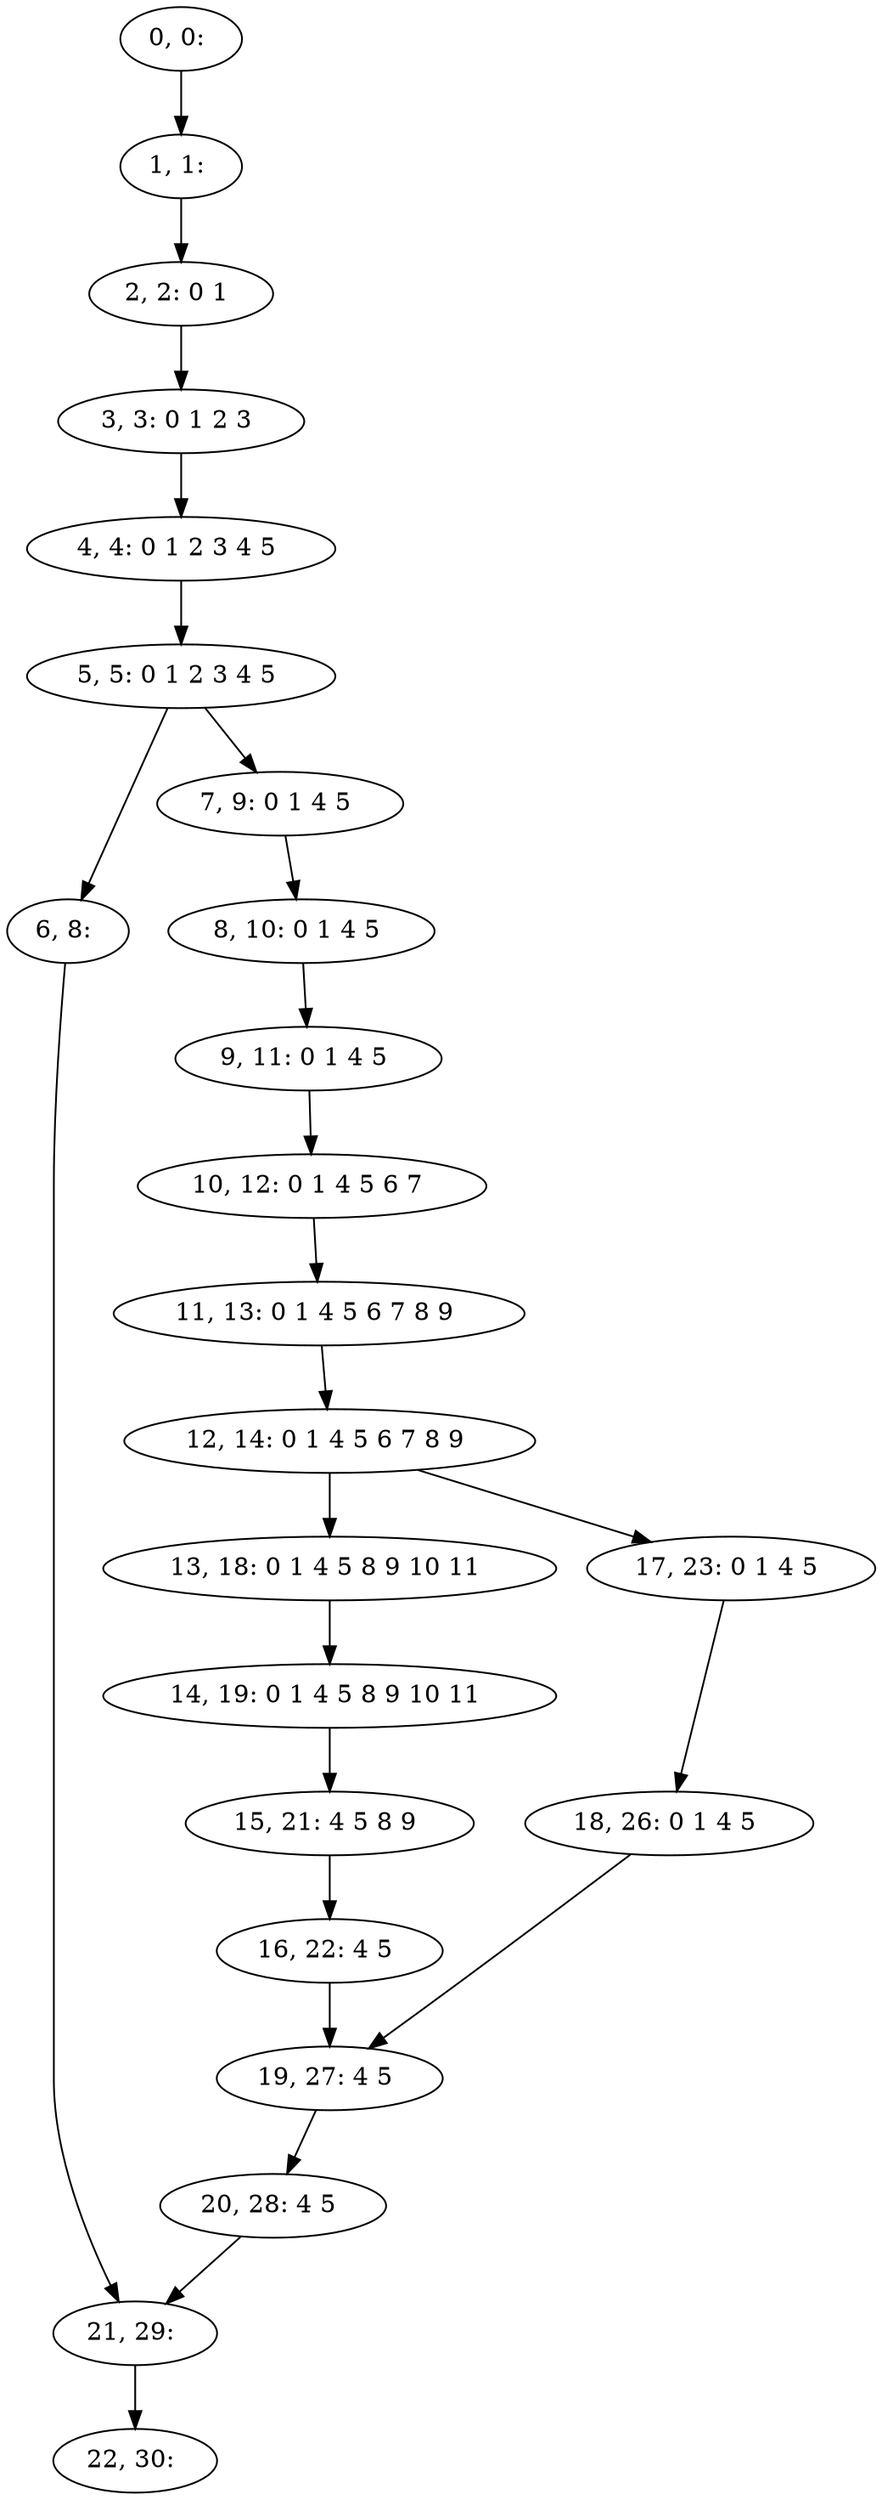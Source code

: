 digraph G {
0[label="0, 0: "];
1[label="1, 1: "];
2[label="2, 2: 0 1 "];
3[label="3, 3: 0 1 2 3 "];
4[label="4, 4: 0 1 2 3 4 5 "];
5[label="5, 5: 0 1 2 3 4 5 "];
6[label="6, 8: "];
7[label="7, 9: 0 1 4 5 "];
8[label="8, 10: 0 1 4 5 "];
9[label="9, 11: 0 1 4 5 "];
10[label="10, 12: 0 1 4 5 6 7 "];
11[label="11, 13: 0 1 4 5 6 7 8 9 "];
12[label="12, 14: 0 1 4 5 6 7 8 9 "];
13[label="13, 18: 0 1 4 5 8 9 10 11 "];
14[label="14, 19: 0 1 4 5 8 9 10 11 "];
15[label="15, 21: 4 5 8 9 "];
16[label="16, 22: 4 5 "];
17[label="17, 23: 0 1 4 5 "];
18[label="18, 26: 0 1 4 5 "];
19[label="19, 27: 4 5 "];
20[label="20, 28: 4 5 "];
21[label="21, 29: "];
22[label="22, 30: "];
0->1 ;
1->2 ;
2->3 ;
3->4 ;
4->5 ;
5->6 ;
5->7 ;
6->21 ;
7->8 ;
8->9 ;
9->10 ;
10->11 ;
11->12 ;
12->13 ;
12->17 ;
13->14 ;
14->15 ;
15->16 ;
16->19 ;
17->18 ;
18->19 ;
19->20 ;
20->21 ;
21->22 ;
}
